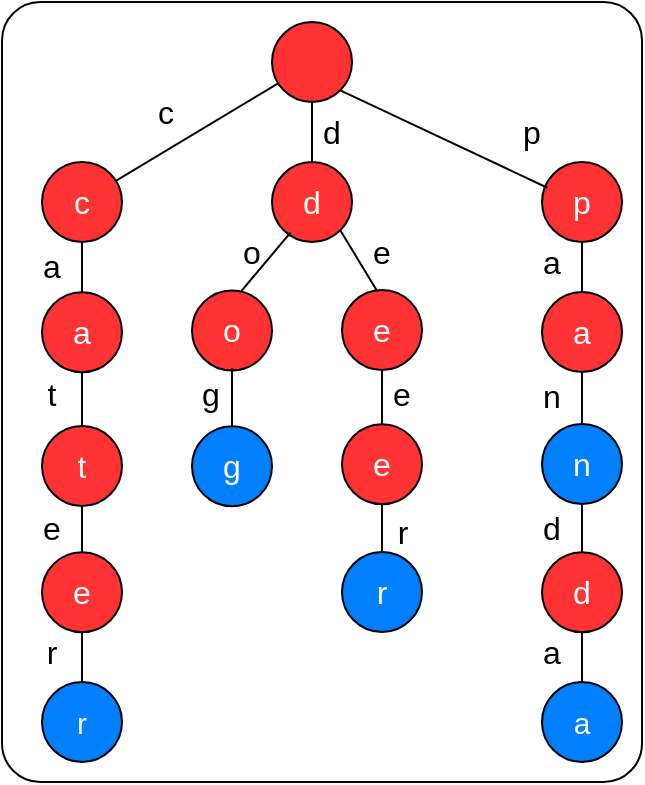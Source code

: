<mxfile version="16.0.3" type="device"><diagram id="-Ap9OVWPg-c1SwjwSlFp" name="Page-1"><mxGraphModel dx="945" dy="453" grid="1" gridSize="10" guides="1" tooltips="1" connect="1" arrows="1" fold="1" page="1" pageScale="1" pageWidth="827" pageHeight="1169" math="0" shadow="0"><root><mxCell id="0"/><mxCell id="1" parent="0"/><mxCell id="2SFbC2rbqvgLf_SSENSx-1" value="" style="ellipse;whiteSpace=wrap;html=1;aspect=fixed;fillColor=#FF3333;" vertex="1" parent="1"><mxGeometry x="135" y="80" width="40" height="40" as="geometry"/></mxCell><mxCell id="2SFbC2rbqvgLf_SSENSx-2" value="&lt;font style=&quot;font-size: 16px&quot; color=&quot;#ffffff&quot;&gt;p&lt;/font&gt;" style="ellipse;whiteSpace=wrap;html=1;aspect=fixed;fillColor=#FF3333;" vertex="1" parent="1"><mxGeometry x="270" y="150" width="40" height="40" as="geometry"/></mxCell><mxCell id="2SFbC2rbqvgLf_SSENSx-10" value="&lt;font style=&quot;font-size: 16px&quot; color=&quot;#ffffff&quot;&gt;a&lt;/font&gt;" style="ellipse;whiteSpace=wrap;html=1;aspect=fixed;fillColor=#FF3333;" vertex="1" parent="1"><mxGeometry x="270" y="215" width="40" height="40" as="geometry"/></mxCell><mxCell id="2SFbC2rbqvgLf_SSENSx-23" value="&lt;font style=&quot;font-size: 15px&quot; color=&quot;#ffffff&quot;&gt;a&lt;/font&gt;" style="ellipse;whiteSpace=wrap;html=1;aspect=fixed;fillColor=#007FFF;" vertex="1" parent="1"><mxGeometry x="270" y="410" width="40" height="40" as="geometry"/></mxCell><mxCell id="2SFbC2rbqvgLf_SSENSx-29" value="&lt;font style=&quot;font-size: 16px&quot; color=&quot;#ffffff&quot;&gt;d&lt;/font&gt;" style="ellipse;whiteSpace=wrap;html=1;aspect=fixed;fillColor=#FF3333;" vertex="1" parent="1"><mxGeometry x="135" y="150" width="40" height="40" as="geometry"/></mxCell><mxCell id="2SFbC2rbqvgLf_SSENSx-39" value="" style="endArrow=none;html=1;rounded=0;strokeColor=default;entryX=0.5;entryY=1;entryDx=0;entryDy=0;exitX=0.5;exitY=0;exitDx=0;exitDy=0;" edge="1" parent="1" source="2SFbC2rbqvgLf_SSENSx-29" target="2SFbC2rbqvgLf_SSENSx-1"><mxGeometry width="50" height="50" relative="1" as="geometry"><mxPoint x="138" y="120" as="sourcePoint"/><mxPoint x="188" y="70" as="targetPoint"/></mxGeometry></mxCell><mxCell id="2SFbC2rbqvgLf_SSENSx-40" value="" style="endArrow=none;html=1;rounded=0;strokeColor=default;entryX=1;entryY=1;entryDx=0;entryDy=0;exitX=0.067;exitY=0.322;exitDx=0;exitDy=0;exitPerimeter=0;" edge="1" parent="1" source="2SFbC2rbqvgLf_SSENSx-2" target="2SFbC2rbqvgLf_SSENSx-1"><mxGeometry width="50" height="50" relative="1" as="geometry"><mxPoint x="183.48" y="170.64" as="sourcePoint"/><mxPoint x="216.858" y="134.142" as="targetPoint"/></mxGeometry></mxCell><mxCell id="2SFbC2rbqvgLf_SSENSx-41" value="" style="endArrow=none;html=1;rounded=0;strokeColor=default;entryX=0.231;entryY=0.882;entryDx=0;entryDy=0;exitX=0.616;exitY=0.009;exitDx=0;exitDy=0;exitPerimeter=0;entryPerimeter=0;" edge="1" parent="1" source="2SFbC2rbqvgLf_SSENSx-65" target="2SFbC2rbqvgLf_SSENSx-29"><mxGeometry width="50" height="50" relative="1" as="geometry"><mxPoint x="118.44" y="215.68" as="sourcePoint"/><mxPoint x="103.378" y="177.502" as="targetPoint"/></mxGeometry></mxCell><mxCell id="2SFbC2rbqvgLf_SSENSx-42" value="" style="endArrow=none;html=1;rounded=0;strokeColor=default;exitX=0.433;exitY=0.003;exitDx=0;exitDy=0;exitPerimeter=0;entryX=1;entryY=1;entryDx=0;entryDy=0;" edge="1" parent="1" source="2SFbC2rbqvgLf_SSENSx-60" target="2SFbC2rbqvgLf_SSENSx-29"><mxGeometry width="50" height="50" relative="1" as="geometry"><mxPoint x="191.4" y="218.24" as="sourcePoint"/><mxPoint x="170" y="180" as="targetPoint"/></mxGeometry></mxCell><mxCell id="2SFbC2rbqvgLf_SSENSx-44" value="" style="endArrow=none;html=1;rounded=0;strokeColor=default;entryX=0.5;entryY=1;entryDx=0;entryDy=0;exitX=0.5;exitY=0;exitDx=0;exitDy=0;" edge="1" parent="1" source="2SFbC2rbqvgLf_SSENSx-10" target="2SFbC2rbqvgLf_SSENSx-2"><mxGeometry width="50" height="50" relative="1" as="geometry"><mxPoint x="289.9" y="214" as="sourcePoint"/><mxPoint x="289.9" y="193" as="targetPoint"/></mxGeometry></mxCell><mxCell id="2SFbC2rbqvgLf_SSENSx-50" value="&lt;font style=&quot;font-size: 16px&quot; color=&quot;#ffffff&quot;&gt;n&lt;/font&gt;" style="ellipse;whiteSpace=wrap;html=1;aspect=fixed;fillColor=#007FFF;" vertex="1" parent="1"><mxGeometry x="270" y="281" width="40" height="40" as="geometry"/></mxCell><mxCell id="2SFbC2rbqvgLf_SSENSx-51" value="" style="endArrow=none;html=1;rounded=0;strokeColor=default;entryX=0.5;entryY=1;entryDx=0;entryDy=0;exitX=0.5;exitY=0;exitDx=0;exitDy=0;" edge="1" parent="1" source="2SFbC2rbqvgLf_SSENSx-50" target="2SFbC2rbqvgLf_SSENSx-10"><mxGeometry width="50" height="50" relative="1" as="geometry"><mxPoint x="289.9" y="280.12" as="sourcePoint"/><mxPoint x="290" y="256.12" as="targetPoint"/></mxGeometry></mxCell><mxCell id="2SFbC2rbqvgLf_SSENSx-52" value="&lt;font style=&quot;font-size: 16px&quot; color=&quot;#ffffff&quot;&gt;d&lt;/font&gt;" style="ellipse;whiteSpace=wrap;html=1;aspect=fixed;fillColor=#FF3333;" vertex="1" parent="1"><mxGeometry x="270" y="345.12" width="40" height="40" as="geometry"/></mxCell><mxCell id="2SFbC2rbqvgLf_SSENSx-53" value="" style="endArrow=none;html=1;rounded=0;strokeColor=default;entryX=0.5;entryY=1;entryDx=0;entryDy=0;exitX=0.5;exitY=0;exitDx=0;exitDy=0;" edge="1" parent="1" source="2SFbC2rbqvgLf_SSENSx-52" target="2SFbC2rbqvgLf_SSENSx-50"><mxGeometry width="50" height="50" relative="1" as="geometry"><mxPoint x="290" y="340" as="sourcePoint"/><mxPoint x="289.83" y="320.12" as="targetPoint"/></mxGeometry></mxCell><mxCell id="2SFbC2rbqvgLf_SSENSx-54" value="" style="endArrow=none;html=1;rounded=0;strokeColor=default;exitX=0.5;exitY=0;exitDx=0;exitDy=0;entryX=0.5;entryY=1;entryDx=0;entryDy=0;" edge="1" parent="1" source="2SFbC2rbqvgLf_SSENSx-23" target="2SFbC2rbqvgLf_SSENSx-52"><mxGeometry width="50" height="50" relative="1" as="geometry"><mxPoint x="289.8" y="405.24" as="sourcePoint"/><mxPoint x="290" y="380" as="targetPoint"/></mxGeometry></mxCell><mxCell id="2SFbC2rbqvgLf_SSENSx-59" value="&lt;font style=&quot;font-size: 16px&quot; color=&quot;#ffffff&quot;&gt;r&lt;/font&gt;" style="ellipse;whiteSpace=wrap;html=1;aspect=fixed;fillColor=#007FFF;" vertex="1" parent="1"><mxGeometry x="170" y="345" width="40" height="40" as="geometry"/></mxCell><mxCell id="2SFbC2rbqvgLf_SSENSx-60" value="&lt;font style=&quot;font-size: 16px&quot; color=&quot;#ffffff&quot;&gt;e&lt;/font&gt;" style="ellipse;whiteSpace=wrap;html=1;aspect=fixed;fillColor=#FF3333;" vertex="1" parent="1"><mxGeometry x="170" y="214" width="40" height="40" as="geometry"/></mxCell><mxCell id="2SFbC2rbqvgLf_SSENSx-61" value="&lt;font style=&quot;font-size: 16px&quot; color=&quot;#ffffff&quot;&gt;e&lt;/font&gt;" style="ellipse;whiteSpace=wrap;html=1;aspect=fixed;fillColor=#FF3333;" vertex="1" parent="1"><mxGeometry x="170" y="281.12" width="40" height="40" as="geometry"/></mxCell><mxCell id="2SFbC2rbqvgLf_SSENSx-62" value="" style="endArrow=none;html=1;rounded=0;strokeColor=default;entryX=0.5;entryY=1;entryDx=0;entryDy=0;exitX=0.5;exitY=0;exitDx=0;exitDy=0;" edge="1" parent="1" source="2SFbC2rbqvgLf_SSENSx-61" target="2SFbC2rbqvgLf_SSENSx-60"><mxGeometry width="50" height="50" relative="1" as="geometry"><mxPoint x="190" y="277" as="sourcePoint"/><mxPoint x="189.83" y="257.12" as="targetPoint"/></mxGeometry></mxCell><mxCell id="2SFbC2rbqvgLf_SSENSx-63" value="" style="endArrow=none;html=1;rounded=0;strokeColor=default;exitX=0.5;exitY=0;exitDx=0;exitDy=0;entryX=0.5;entryY=1;entryDx=0;entryDy=0;" edge="1" parent="1" source="2SFbC2rbqvgLf_SSENSx-59" target="2SFbC2rbqvgLf_SSENSx-61"><mxGeometry width="50" height="50" relative="1" as="geometry"><mxPoint x="189.8" y="342.24" as="sourcePoint"/><mxPoint x="190" y="317" as="targetPoint"/></mxGeometry></mxCell><mxCell id="2SFbC2rbqvgLf_SSENSx-64" value="&lt;font style=&quot;font-size: 16px&quot; color=&quot;#ffffff&quot;&gt;g&lt;/font&gt;" style="ellipse;whiteSpace=wrap;html=1;aspect=fixed;fillColor=#007FFF;" vertex="1" parent="1"><mxGeometry x="95" y="282.12" width="40" height="40" as="geometry"/></mxCell><mxCell id="2SFbC2rbqvgLf_SSENSx-65" value="&lt;font style=&quot;font-size: 16px&quot; color=&quot;#ffffff&quot;&gt;o&lt;/font&gt;" style="ellipse;whiteSpace=wrap;html=1;aspect=fixed;fillColor=#FF3333;" vertex="1" parent="1"><mxGeometry x="95" y="214.24" width="40" height="40" as="geometry"/></mxCell><mxCell id="2SFbC2rbqvgLf_SSENSx-66" value="" style="endArrow=none;html=1;rounded=0;strokeColor=default;startArrow=none;exitX=0.5;exitY=0;exitDx=0;exitDy=0;" edge="1" parent="1" source="2SFbC2rbqvgLf_SSENSx-64"><mxGeometry width="50" height="50" relative="1" as="geometry"><mxPoint x="40" y="253" as="sourcePoint"/><mxPoint x="115.0" y="253.12" as="targetPoint"/></mxGeometry></mxCell><mxCell id="2SFbC2rbqvgLf_SSENSx-72" value="&lt;font color=&quot;#000000&quot;&gt;d&lt;/font&gt;" style="text;html=1;strokeColor=none;fillColor=none;align=center;verticalAlign=middle;whiteSpace=wrap;rounded=0;fontSize=16;fontColor=#FFFFFF;" vertex="1" parent="1"><mxGeometry x="150" y="120" width="30" height="30" as="geometry"/></mxCell><mxCell id="2SFbC2rbqvgLf_SSENSx-74" value="&lt;font color=&quot;#000000&quot;&gt;o&lt;/font&gt;" style="text;html=1;strokeColor=none;fillColor=none;align=center;verticalAlign=middle;whiteSpace=wrap;rounded=0;fontSize=16;fontColor=#FFFFFF;" vertex="1" parent="1"><mxGeometry x="110" y="180" width="30" height="30" as="geometry"/></mxCell><mxCell id="2SFbC2rbqvgLf_SSENSx-75" value="&lt;span style=&quot;color: rgb(0 , 0 , 0)&quot;&gt;e&lt;/span&gt;" style="text;html=1;strokeColor=none;fillColor=none;align=center;verticalAlign=middle;whiteSpace=wrap;rounded=0;fontSize=16;fontColor=#FFFFFF;" vertex="1" parent="1"><mxGeometry x="175" y="180" width="30" height="30" as="geometry"/></mxCell><mxCell id="2SFbC2rbqvgLf_SSENSx-76" value="&lt;span style=&quot;color: rgb(0 , 0 , 0)&quot;&gt;e&lt;/span&gt;" style="text;html=1;strokeColor=none;fillColor=none;align=center;verticalAlign=middle;whiteSpace=wrap;rounded=0;fontSize=16;fontColor=#FFFFFF;" vertex="1" parent="1"><mxGeometry x="190" y="259.12" width="20" height="14" as="geometry"/></mxCell><mxCell id="2SFbC2rbqvgLf_SSENSx-77" value="&lt;span style=&quot;color: rgb(0 , 0 , 0)&quot;&gt;r&lt;/span&gt;" style="text;html=1;strokeColor=none;fillColor=none;align=center;verticalAlign=middle;whiteSpace=wrap;rounded=0;fontSize=16;fontColor=#FFFFFF;" vertex="1" parent="1"><mxGeometry x="192.5" y="324.12" width="15" height="21" as="geometry"/></mxCell><mxCell id="2SFbC2rbqvgLf_SSENSx-73" value="&lt;font color=&quot;#000000&quot;&gt;g&lt;/font&gt;" style="text;html=1;strokeColor=none;fillColor=none;align=center;verticalAlign=middle;whiteSpace=wrap;rounded=0;fontSize=16;fontColor=#FFFFFF;" vertex="1" parent="1"><mxGeometry x="97" y="255.62" width="15" height="21" as="geometry"/></mxCell><mxCell id="2SFbC2rbqvgLf_SSENSx-81" value="&lt;font color=&quot;#000000&quot;&gt;p&lt;/font&gt;" style="text;html=1;strokeColor=none;fillColor=none;align=center;verticalAlign=middle;whiteSpace=wrap;rounded=0;fontSize=16;fontColor=#FFFFFF;" vertex="1" parent="1"><mxGeometry x="250" y="120" width="30" height="30" as="geometry"/></mxCell><mxCell id="2SFbC2rbqvgLf_SSENSx-82" value="&lt;font color=&quot;#000000&quot;&gt;a&lt;/font&gt;" style="text;html=1;strokeColor=none;fillColor=none;align=center;verticalAlign=middle;whiteSpace=wrap;rounded=0;fontSize=16;fontColor=#FFFFFF;" vertex="1" parent="1"><mxGeometry x="260" y="185" width="30" height="30" as="geometry"/></mxCell><mxCell id="2SFbC2rbqvgLf_SSENSx-83" value="&lt;font color=&quot;#000000&quot;&gt;n&lt;/font&gt;" style="text;html=1;strokeColor=none;fillColor=none;align=center;verticalAlign=middle;whiteSpace=wrap;rounded=0;fontSize=16;fontColor=#FFFFFF;" vertex="1" parent="1"><mxGeometry x="260" y="252.12" width="30" height="30" as="geometry"/></mxCell><mxCell id="2SFbC2rbqvgLf_SSENSx-84" value="&lt;font color=&quot;#000000&quot;&gt;d&lt;/font&gt;" style="text;html=1;strokeColor=none;fillColor=none;align=center;verticalAlign=middle;whiteSpace=wrap;rounded=0;fontSize=16;fontColor=#FFFFFF;" vertex="1" parent="1"><mxGeometry x="265" y="320" width="20" height="25" as="geometry"/></mxCell><mxCell id="2SFbC2rbqvgLf_SSENSx-85" value="&lt;font color=&quot;#000000&quot;&gt;a&lt;/font&gt;" style="text;html=1;strokeColor=none;fillColor=none;align=center;verticalAlign=middle;whiteSpace=wrap;rounded=0;fontSize=16;fontColor=#FFFFFF;" vertex="1" parent="1"><mxGeometry x="260" y="380" width="30" height="30" as="geometry"/></mxCell><mxCell id="2SFbC2rbqvgLf_SSENSx-88" value="&lt;font color=&quot;#ffffff&quot;&gt;&lt;span style=&quot;font-size: 16px&quot;&gt;t&lt;/span&gt;&lt;/font&gt;" style="ellipse;whiteSpace=wrap;html=1;aspect=fixed;fillColor=#FF3333;" vertex="1" parent="1"><mxGeometry x="20" y="282" width="40" height="40" as="geometry"/></mxCell><mxCell id="2SFbC2rbqvgLf_SSENSx-89" value="&lt;font style=&quot;font-size: 16px&quot; color=&quot;#ffffff&quot;&gt;c&lt;/font&gt;" style="ellipse;whiteSpace=wrap;html=1;aspect=fixed;fillColor=#FF3333;" vertex="1" parent="1"><mxGeometry x="20" y="150" width="40" height="40" as="geometry"/></mxCell><mxCell id="2SFbC2rbqvgLf_SSENSx-90" value="&lt;font style=&quot;font-size: 16px&quot; color=&quot;#ffffff&quot;&gt;a&lt;/font&gt;" style="ellipse;whiteSpace=wrap;html=1;aspect=fixed;fillColor=#FF3333;" vertex="1" parent="1"><mxGeometry x="20" y="215.12" width="40" height="40" as="geometry"/></mxCell><mxCell id="2SFbC2rbqvgLf_SSENSx-91" value="" style="rounded=1;whiteSpace=wrap;html=1;fontSize=16;fontColor=#FFFFFF;fillColor=none;arcSize=6;" vertex="1" parent="1"><mxGeometry y="70" width="320" height="390" as="geometry"/></mxCell><mxCell id="2SFbC2rbqvgLf_SSENSx-92" value="&lt;font color=&quot;#ffffff&quot;&gt;&lt;span style=&quot;font-size: 15px&quot;&gt;r&lt;/span&gt;&lt;/font&gt;" style="ellipse;whiteSpace=wrap;html=1;aspect=fixed;fillColor=#007FFF;" vertex="1" parent="1"><mxGeometry x="20" y="410" width="40" height="40" as="geometry"/></mxCell><mxCell id="2SFbC2rbqvgLf_SSENSx-93" value="&lt;font style=&quot;font-size: 16px&quot; color=&quot;#ffffff&quot;&gt;e&lt;/font&gt;" style="ellipse;whiteSpace=wrap;html=1;aspect=fixed;fillColor=#FF3333;" vertex="1" parent="1"><mxGeometry x="20" y="345.12" width="40" height="40" as="geometry"/></mxCell><mxCell id="2SFbC2rbqvgLf_SSENSx-94" value="" style="endArrow=none;html=1;rounded=0;fontSize=16;fontColor=#000000;strokeColor=default;entryX=0.077;entryY=0.766;entryDx=0;entryDy=0;entryPerimeter=0;exitX=0.923;exitY=0.236;exitDx=0;exitDy=0;exitPerimeter=0;" edge="1" parent="1" source="2SFbC2rbqvgLf_SSENSx-89" target="2SFbC2rbqvgLf_SSENSx-1"><mxGeometry width="50" height="50" relative="1" as="geometry"><mxPoint x="50" y="150" as="sourcePoint"/><mxPoint x="100" y="100" as="targetPoint"/></mxGeometry></mxCell><mxCell id="2SFbC2rbqvgLf_SSENSx-95" value="" style="endArrow=none;html=1;rounded=0;fontSize=16;fontColor=#000000;strokeColor=default;entryX=0.5;entryY=1;entryDx=0;entryDy=0;exitX=0.5;exitY=0;exitDx=0;exitDy=0;" edge="1" parent="1" source="2SFbC2rbqvgLf_SSENSx-90" target="2SFbC2rbqvgLf_SSENSx-89"><mxGeometry width="50" height="50" relative="1" as="geometry"><mxPoint x="-40" y="250" as="sourcePoint"/><mxPoint x="10" y="200" as="targetPoint"/></mxGeometry></mxCell><mxCell id="2SFbC2rbqvgLf_SSENSx-96" value="" style="endArrow=none;html=1;rounded=0;fontSize=16;fontColor=#000000;strokeColor=default;entryX=0.5;entryY=1;entryDx=0;entryDy=0;exitX=0.5;exitY=0;exitDx=0;exitDy=0;" edge="1" parent="1" source="2SFbC2rbqvgLf_SSENSx-88" target="2SFbC2rbqvgLf_SSENSx-90"><mxGeometry width="50" height="50" relative="1" as="geometry"><mxPoint x="10" y="281.0" as="sourcePoint"/><mxPoint x="10" y="255.88" as="targetPoint"/></mxGeometry></mxCell><mxCell id="2SFbC2rbqvgLf_SSENSx-97" value="" style="endArrow=none;html=1;rounded=0;fontSize=16;fontColor=#000000;strokeColor=default;entryX=0.5;entryY=1;entryDx=0;entryDy=0;exitX=0.5;exitY=0;exitDx=0;exitDy=0;" edge="1" parent="1" source="2SFbC2rbqvgLf_SSENSx-93" target="2SFbC2rbqvgLf_SSENSx-88"><mxGeometry width="50" height="50" relative="1" as="geometry"><mxPoint x="50" y="292" as="sourcePoint"/><mxPoint x="50" y="265.12" as="targetPoint"/></mxGeometry></mxCell><mxCell id="2SFbC2rbqvgLf_SSENSx-98" value="" style="endArrow=none;html=1;rounded=0;fontSize=16;fontColor=#000000;strokeColor=default;entryX=0.5;entryY=1;entryDx=0;entryDy=0;exitX=0.5;exitY=0;exitDx=0;exitDy=0;" edge="1" parent="1" source="2SFbC2rbqvgLf_SSENSx-92" target="2SFbC2rbqvgLf_SSENSx-93"><mxGeometry width="50" height="50" relative="1" as="geometry"><mxPoint x="50" y="355.12" as="sourcePoint"/><mxPoint x="50" y="332" as="targetPoint"/></mxGeometry></mxCell><mxCell id="2SFbC2rbqvgLf_SSENSx-99" value="&lt;font color=&quot;#000000&quot;&gt;c&lt;/font&gt;" style="text;html=1;strokeColor=none;fillColor=none;align=center;verticalAlign=middle;whiteSpace=wrap;rounded=0;fontSize=16;fontColor=#FFFFFF;" vertex="1" parent="1"><mxGeometry x="67" y="110" width="30" height="30" as="geometry"/></mxCell><mxCell id="2SFbC2rbqvgLf_SSENSx-100" value="&lt;font color=&quot;#000000&quot;&gt;a&lt;/font&gt;" style="text;html=1;strokeColor=none;fillColor=none;align=center;verticalAlign=middle;whiteSpace=wrap;rounded=0;fontSize=16;fontColor=#FFFFFF;" vertex="1" parent="1"><mxGeometry x="20" y="194.88" width="10" height="15.12" as="geometry"/></mxCell><mxCell id="2SFbC2rbqvgLf_SSENSx-101" value="&lt;font color=&quot;#000000&quot;&gt;t&lt;/font&gt;" style="text;html=1;strokeColor=none;fillColor=none;align=center;verticalAlign=middle;whiteSpace=wrap;rounded=0;fontSize=16;fontColor=#FFFFFF;" vertex="1" parent="1"><mxGeometry x="15" y="256.12" width="20" height="20" as="geometry"/></mxCell><mxCell id="2SFbC2rbqvgLf_SSENSx-102" value="&lt;font color=&quot;#000000&quot;&gt;e&lt;/font&gt;" style="text;html=1;strokeColor=none;fillColor=none;align=center;verticalAlign=middle;whiteSpace=wrap;rounded=0;fontSize=16;fontColor=#FFFFFF;" vertex="1" parent="1"><mxGeometry x="15" y="322.5" width="20" height="20" as="geometry"/></mxCell><mxCell id="2SFbC2rbqvgLf_SSENSx-104" value="&lt;font color=&quot;#000000&quot;&gt;r&lt;/font&gt;" style="text;html=1;strokeColor=none;fillColor=none;align=center;verticalAlign=middle;whiteSpace=wrap;rounded=0;fontSize=16;fontColor=#FFFFFF;" vertex="1" parent="1"><mxGeometry x="15" y="385.12" width="20" height="20" as="geometry"/></mxCell></root></mxGraphModel></diagram></mxfile>